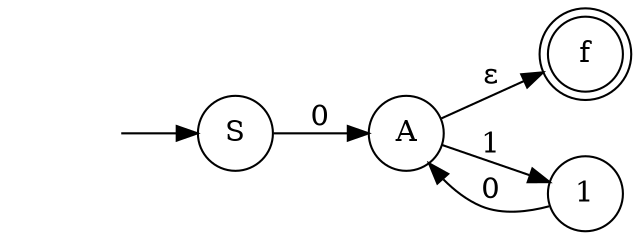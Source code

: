 /**/
digraph DFA {
rankdir=LR;
size = "10, 4";
d2tstyleonly = true;
node [shape = none]; "";
node [shape = doublecircle]; "f" ;
node [shape = circle];
"" -> "S";
"A" -> "1" [ label ="1" ];
"A" -> "f" [ label ="&epsilon;" ];
"S" -> "A" [ label ="0" ];
"1" -> "A" [ label ="0" ];
}